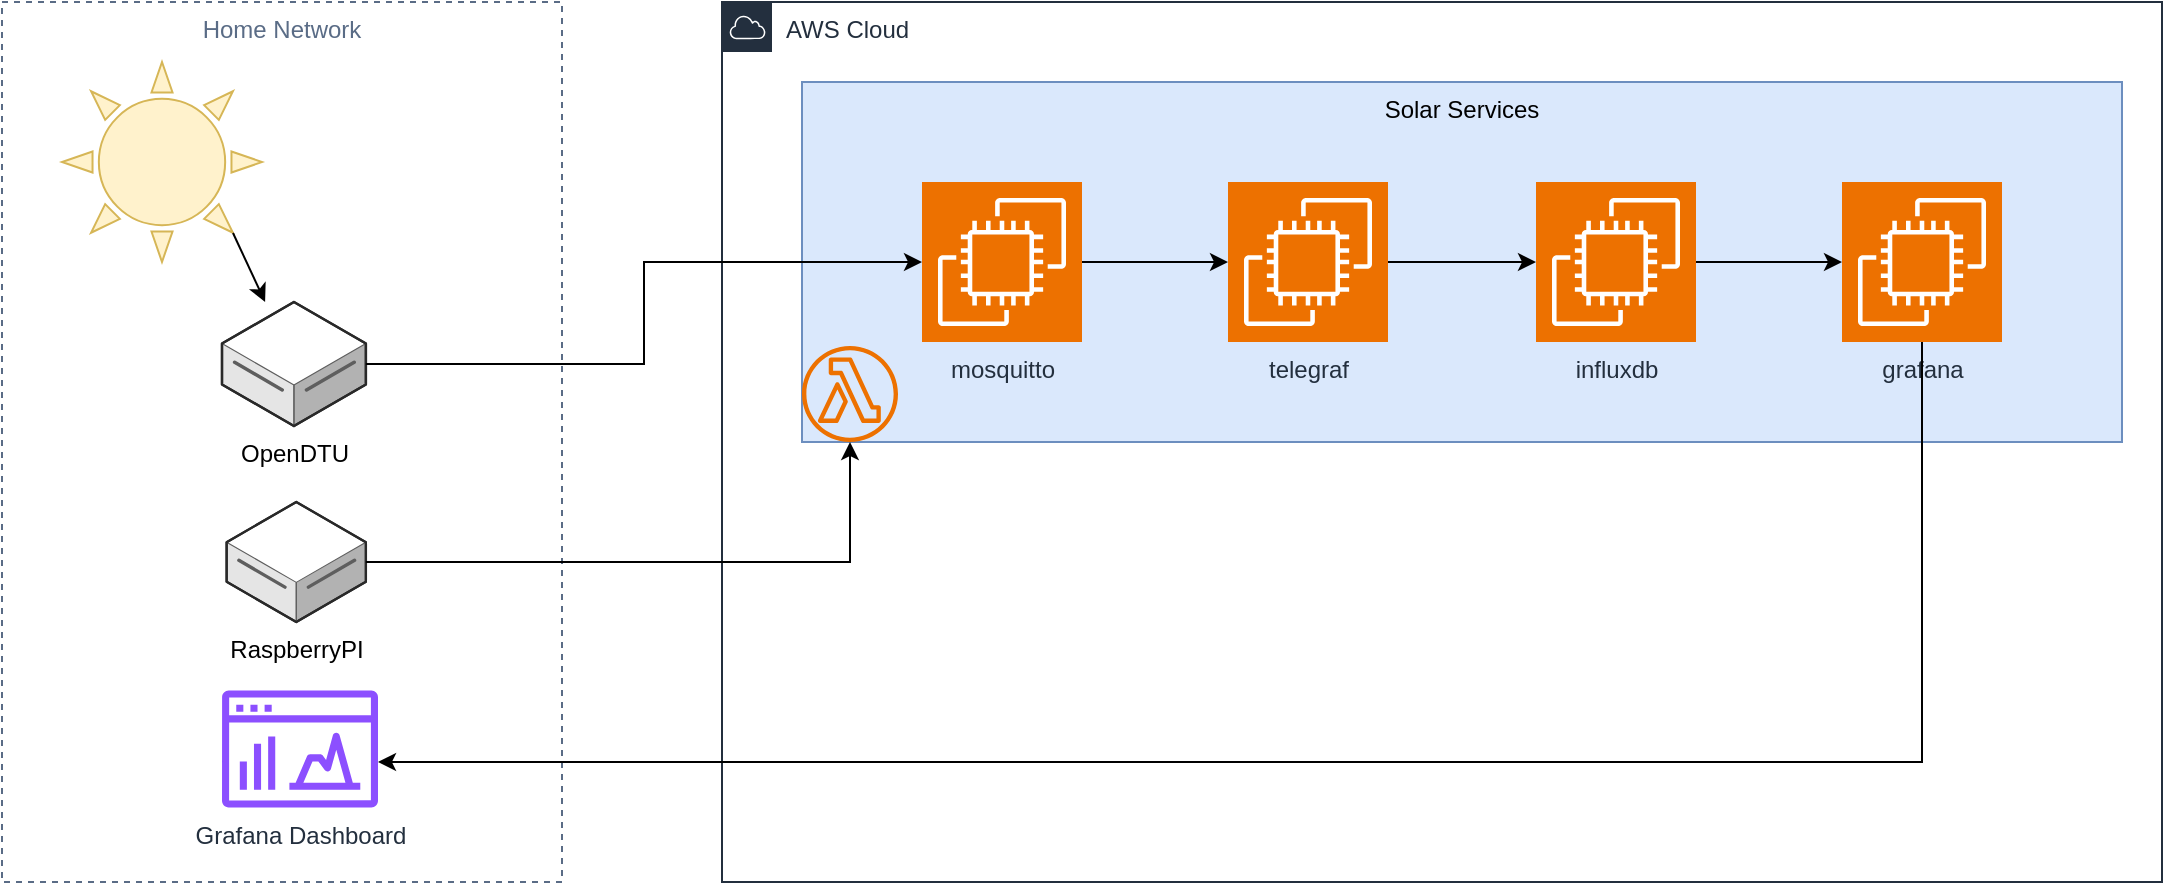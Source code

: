 <mxfile version="24.7.8">
  <diagram name="Seite-1" id="kkWLzfonhwwqtWxVUZTo">
    <mxGraphModel dx="1947" dy="1196" grid="1" gridSize="10" guides="1" tooltips="1" connect="1" arrows="1" fold="1" page="1" pageScale="1" pageWidth="1169" pageHeight="827" math="0" shadow="0">
      <root>
        <mxCell id="0" />
        <mxCell id="1" parent="0" />
        <mxCell id="PTXuDaeuRBFtzR8HTNFe-1" value="Home Network" style="fillColor=none;strokeColor=#5A6C86;dashed=1;verticalAlign=top;fontStyle=0;fontColor=#5A6C86;whiteSpace=wrap;html=1;" vertex="1" parent="1">
          <mxGeometry x="40" y="40" width="280" height="440" as="geometry" />
        </mxCell>
        <mxCell id="PTXuDaeuRBFtzR8HTNFe-2" value="AWS Cloud" style="points=[[0,0],[0.25,0],[0.5,0],[0.75,0],[1,0],[1,0.25],[1,0.5],[1,0.75],[1,1],[0.75,1],[0.5,1],[0.25,1],[0,1],[0,0.75],[0,0.5],[0,0.25]];outlineConnect=0;gradientColor=none;html=1;whiteSpace=wrap;fontSize=12;fontStyle=0;container=1;pointerEvents=0;collapsible=0;recursiveResize=0;shape=mxgraph.aws4.group;grIcon=mxgraph.aws4.group_aws_cloud;strokeColor=#232F3E;fillColor=none;verticalAlign=top;align=left;spacingLeft=30;fontColor=#232F3E;dashed=0;" vertex="1" parent="1">
          <mxGeometry x="400" y="40" width="720" height="440" as="geometry" />
        </mxCell>
        <mxCell id="PTXuDaeuRBFtzR8HTNFe-11" value="Solar Services" style="fillColor=#dae8fc;strokeColor=#6c8ebf;verticalAlign=top;fontStyle=0;whiteSpace=wrap;html=1;" vertex="1" parent="PTXuDaeuRBFtzR8HTNFe-2">
          <mxGeometry x="40" y="40" width="660" height="180" as="geometry" />
        </mxCell>
        <mxCell id="PTXuDaeuRBFtzR8HTNFe-16" value="" style="edgeStyle=orthogonalEdgeStyle;rounded=0;orthogonalLoop=1;jettySize=auto;html=1;" edge="1" parent="PTXuDaeuRBFtzR8HTNFe-2" source="PTXuDaeuRBFtzR8HTNFe-12" target="PTXuDaeuRBFtzR8HTNFe-13">
          <mxGeometry relative="1" as="geometry" />
        </mxCell>
        <mxCell id="PTXuDaeuRBFtzR8HTNFe-12" value="mosquitto" style="sketch=0;points=[[0,0,0],[0.25,0,0],[0.5,0,0],[0.75,0,0],[1,0,0],[0,1,0],[0.25,1,0],[0.5,1,0],[0.75,1,0],[1,1,0],[0,0.25,0],[0,0.5,0],[0,0.75,0],[1,0.25,0],[1,0.5,0],[1,0.75,0]];outlineConnect=0;fontColor=#232F3E;fillColor=#ED7100;strokeColor=#ffffff;dashed=0;verticalLabelPosition=bottom;verticalAlign=top;align=center;html=1;fontSize=12;fontStyle=0;aspect=fixed;shape=mxgraph.aws4.resourceIcon;resIcon=mxgraph.aws4.ec2;" vertex="1" parent="PTXuDaeuRBFtzR8HTNFe-2">
          <mxGeometry x="100" y="90" width="80" height="80" as="geometry" />
        </mxCell>
        <mxCell id="PTXuDaeuRBFtzR8HTNFe-17" value="" style="edgeStyle=orthogonalEdgeStyle;rounded=0;orthogonalLoop=1;jettySize=auto;html=1;" edge="1" parent="PTXuDaeuRBFtzR8HTNFe-2" source="PTXuDaeuRBFtzR8HTNFe-13" target="PTXuDaeuRBFtzR8HTNFe-15">
          <mxGeometry relative="1" as="geometry" />
        </mxCell>
        <mxCell id="PTXuDaeuRBFtzR8HTNFe-13" value="telegraf" style="sketch=0;points=[[0,0,0],[0.25,0,0],[0.5,0,0],[0.75,0,0],[1,0,0],[0,1,0],[0.25,1,0],[0.5,1,0],[0.75,1,0],[1,1,0],[0,0.25,0],[0,0.5,0],[0,0.75,0],[1,0.25,0],[1,0.5,0],[1,0.75,0]];outlineConnect=0;fontColor=#232F3E;fillColor=#ED7100;strokeColor=#ffffff;dashed=0;verticalLabelPosition=bottom;verticalAlign=top;align=center;html=1;fontSize=12;fontStyle=0;aspect=fixed;shape=mxgraph.aws4.resourceIcon;resIcon=mxgraph.aws4.ec2;" vertex="1" parent="PTXuDaeuRBFtzR8HTNFe-2">
          <mxGeometry x="253" y="90" width="80" height="80" as="geometry" />
        </mxCell>
        <mxCell id="PTXuDaeuRBFtzR8HTNFe-14" value="grafana" style="sketch=0;points=[[0,0,0],[0.25,0,0],[0.5,0,0],[0.75,0,0],[1,0,0],[0,1,0],[0.25,1,0],[0.5,1,0],[0.75,1,0],[1,1,0],[0,0.25,0],[0,0.5,0],[0,0.75,0],[1,0.25,0],[1,0.5,0],[1,0.75,0]];outlineConnect=0;fontColor=#232F3E;fillColor=#ED7100;strokeColor=#ffffff;dashed=0;verticalLabelPosition=bottom;verticalAlign=top;align=center;html=1;fontSize=12;fontStyle=0;aspect=fixed;shape=mxgraph.aws4.resourceIcon;resIcon=mxgraph.aws4.ec2;" vertex="1" parent="PTXuDaeuRBFtzR8HTNFe-2">
          <mxGeometry x="560" y="90" width="80" height="80" as="geometry" />
        </mxCell>
        <mxCell id="PTXuDaeuRBFtzR8HTNFe-18" value="" style="edgeStyle=orthogonalEdgeStyle;rounded=0;orthogonalLoop=1;jettySize=auto;html=1;" edge="1" parent="PTXuDaeuRBFtzR8HTNFe-2" source="PTXuDaeuRBFtzR8HTNFe-15" target="PTXuDaeuRBFtzR8HTNFe-14">
          <mxGeometry relative="1" as="geometry" />
        </mxCell>
        <mxCell id="PTXuDaeuRBFtzR8HTNFe-15" value="influxdb" style="sketch=0;points=[[0,0,0],[0.25,0,0],[0.5,0,0],[0.75,0,0],[1,0,0],[0,1,0],[0.25,1,0],[0.5,1,0],[0.75,1,0],[1,1,0],[0,0.25,0],[0,0.5,0],[0,0.75,0],[1,0.25,0],[1,0.5,0],[1,0.75,0]];outlineConnect=0;fontColor=#232F3E;fillColor=#ED7100;strokeColor=#ffffff;dashed=0;verticalLabelPosition=bottom;verticalAlign=top;align=center;html=1;fontSize=12;fontStyle=0;aspect=fixed;shape=mxgraph.aws4.resourceIcon;resIcon=mxgraph.aws4.ec2;" vertex="1" parent="PTXuDaeuRBFtzR8HTNFe-2">
          <mxGeometry x="407" y="90" width="80" height="80" as="geometry" />
        </mxCell>
        <mxCell id="PTXuDaeuRBFtzR8HTNFe-26" value="" style="sketch=0;outlineConnect=0;fontColor=#232F3E;gradientColor=none;fillColor=#ED7100;strokeColor=none;dashed=0;verticalLabelPosition=bottom;verticalAlign=top;align=center;html=1;fontSize=12;fontStyle=0;aspect=fixed;pointerEvents=1;shape=mxgraph.aws4.lambda_function;" vertex="1" parent="PTXuDaeuRBFtzR8HTNFe-2">
          <mxGeometry x="40" y="172" width="48" height="48" as="geometry" />
        </mxCell>
        <mxCell id="PTXuDaeuRBFtzR8HTNFe-4" value="OpenDTU" style="verticalLabelPosition=bottom;html=1;verticalAlign=top;strokeWidth=1;align=center;outlineConnect=0;dashed=0;outlineConnect=0;shape=mxgraph.aws3d.dataServer;strokeColor=#5E5E5E;aspect=fixed;" vertex="1" parent="1">
          <mxGeometry x="150" y="190" width="71.95" height="62" as="geometry" />
        </mxCell>
        <mxCell id="PTXuDaeuRBFtzR8HTNFe-6" value="" style="verticalLabelPosition=bottom;verticalAlign=top;html=1;shape=mxgraph.basic.sun;fillColor=#fff2cc;strokeColor=#d6b656;" vertex="1" parent="1">
          <mxGeometry x="70" y="70" width="100" height="100" as="geometry" />
        </mxCell>
        <mxCell id="PTXuDaeuRBFtzR8HTNFe-7" value="" style="endArrow=classic;html=1;rounded=0;exitX=0.855;exitY=0.855;exitDx=0;exitDy=0;exitPerimeter=0;" edge="1" parent="1" source="PTXuDaeuRBFtzR8HTNFe-6" target="PTXuDaeuRBFtzR8HTNFe-4">
          <mxGeometry width="50" height="50" relative="1" as="geometry">
            <mxPoint x="541.5" y="460" as="sourcePoint" />
            <mxPoint x="591.5" y="410" as="targetPoint" />
          </mxGeometry>
        </mxCell>
        <mxCell id="PTXuDaeuRBFtzR8HTNFe-10" value="RaspberryPI" style="verticalLabelPosition=bottom;html=1;verticalAlign=top;strokeWidth=1;align=center;outlineConnect=0;dashed=0;outlineConnect=0;shape=mxgraph.aws3d.dataServer;strokeColor=#5E5E5E;aspect=fixed;" vertex="1" parent="1">
          <mxGeometry x="152.32" y="290" width="69.63" height="60" as="geometry" />
        </mxCell>
        <mxCell id="PTXuDaeuRBFtzR8HTNFe-20" value="" style="endArrow=classic;html=1;rounded=0;edgeStyle=orthogonalEdgeStyle;" edge="1" parent="1" source="PTXuDaeuRBFtzR8HTNFe-10" target="PTXuDaeuRBFtzR8HTNFe-26">
          <mxGeometry width="50" height="50" relative="1" as="geometry">
            <mxPoint x="500" y="530" as="sourcePoint" />
            <mxPoint x="455.877" y="257.64" as="targetPoint" />
          </mxGeometry>
        </mxCell>
        <mxCell id="PTXuDaeuRBFtzR8HTNFe-21" value="" style="endArrow=classic;html=1;rounded=0;entryX=0;entryY=0.5;entryDx=0;entryDy=0;entryPerimeter=0;edgeStyle=orthogonalEdgeStyle;" edge="1" parent="1" source="PTXuDaeuRBFtzR8HTNFe-4" target="PTXuDaeuRBFtzR8HTNFe-12">
          <mxGeometry width="50" height="50" relative="1" as="geometry">
            <mxPoint x="500" y="530" as="sourcePoint" />
            <mxPoint x="550" y="480" as="targetPoint" />
          </mxGeometry>
        </mxCell>
        <mxCell id="PTXuDaeuRBFtzR8HTNFe-23" value="Grafana Dashboard" style="sketch=0;outlineConnect=0;fontColor=#232F3E;gradientColor=none;fillColor=#8C4FFF;strokeColor=none;dashed=0;verticalLabelPosition=bottom;verticalAlign=top;align=center;html=1;fontSize=12;fontStyle=0;aspect=fixed;pointerEvents=1;shape=mxgraph.aws4.opensearch_dashboards;" vertex="1" parent="1">
          <mxGeometry x="150" y="384" width="78" height="59" as="geometry" />
        </mxCell>
        <mxCell id="PTXuDaeuRBFtzR8HTNFe-24" value="" style="endArrow=classic;html=1;rounded=0;exitX=0.5;exitY=1;exitDx=0;exitDy=0;exitPerimeter=0;edgeStyle=orthogonalEdgeStyle;" edge="1" parent="1" source="PTXuDaeuRBFtzR8HTNFe-14" target="PTXuDaeuRBFtzR8HTNFe-23">
          <mxGeometry width="50" height="50" relative="1" as="geometry">
            <mxPoint x="500" y="530" as="sourcePoint" />
            <mxPoint x="550" y="480" as="targetPoint" />
            <Array as="points">
              <mxPoint x="1000" y="420" />
            </Array>
          </mxGeometry>
        </mxCell>
      </root>
    </mxGraphModel>
  </diagram>
</mxfile>
